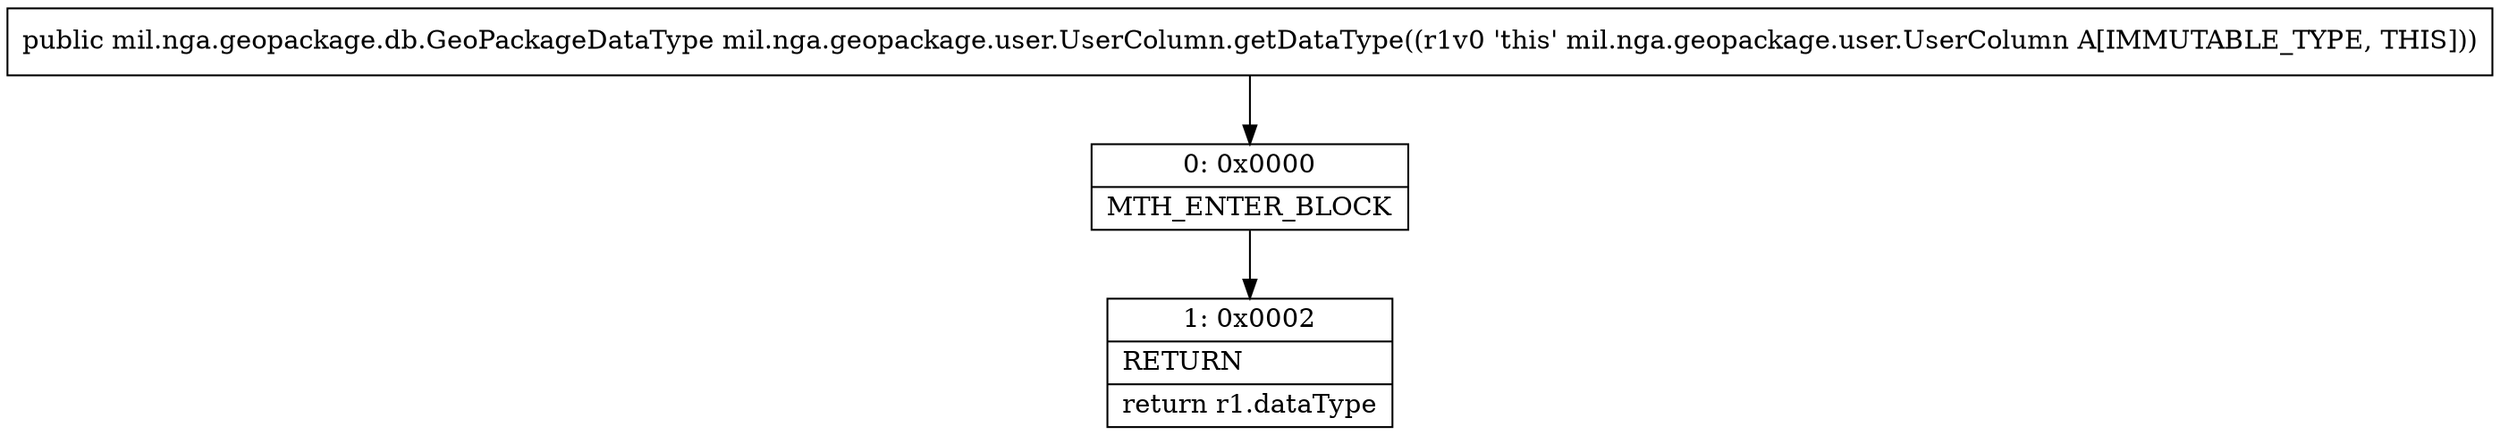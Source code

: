digraph "CFG formil.nga.geopackage.user.UserColumn.getDataType()Lmil\/nga\/geopackage\/db\/GeoPackageDataType;" {
Node_0 [shape=record,label="{0\:\ 0x0000|MTH_ENTER_BLOCK\l}"];
Node_1 [shape=record,label="{1\:\ 0x0002|RETURN\l|return r1.dataType\l}"];
MethodNode[shape=record,label="{public mil.nga.geopackage.db.GeoPackageDataType mil.nga.geopackage.user.UserColumn.getDataType((r1v0 'this' mil.nga.geopackage.user.UserColumn A[IMMUTABLE_TYPE, THIS])) }"];
MethodNode -> Node_0;
Node_0 -> Node_1;
}


